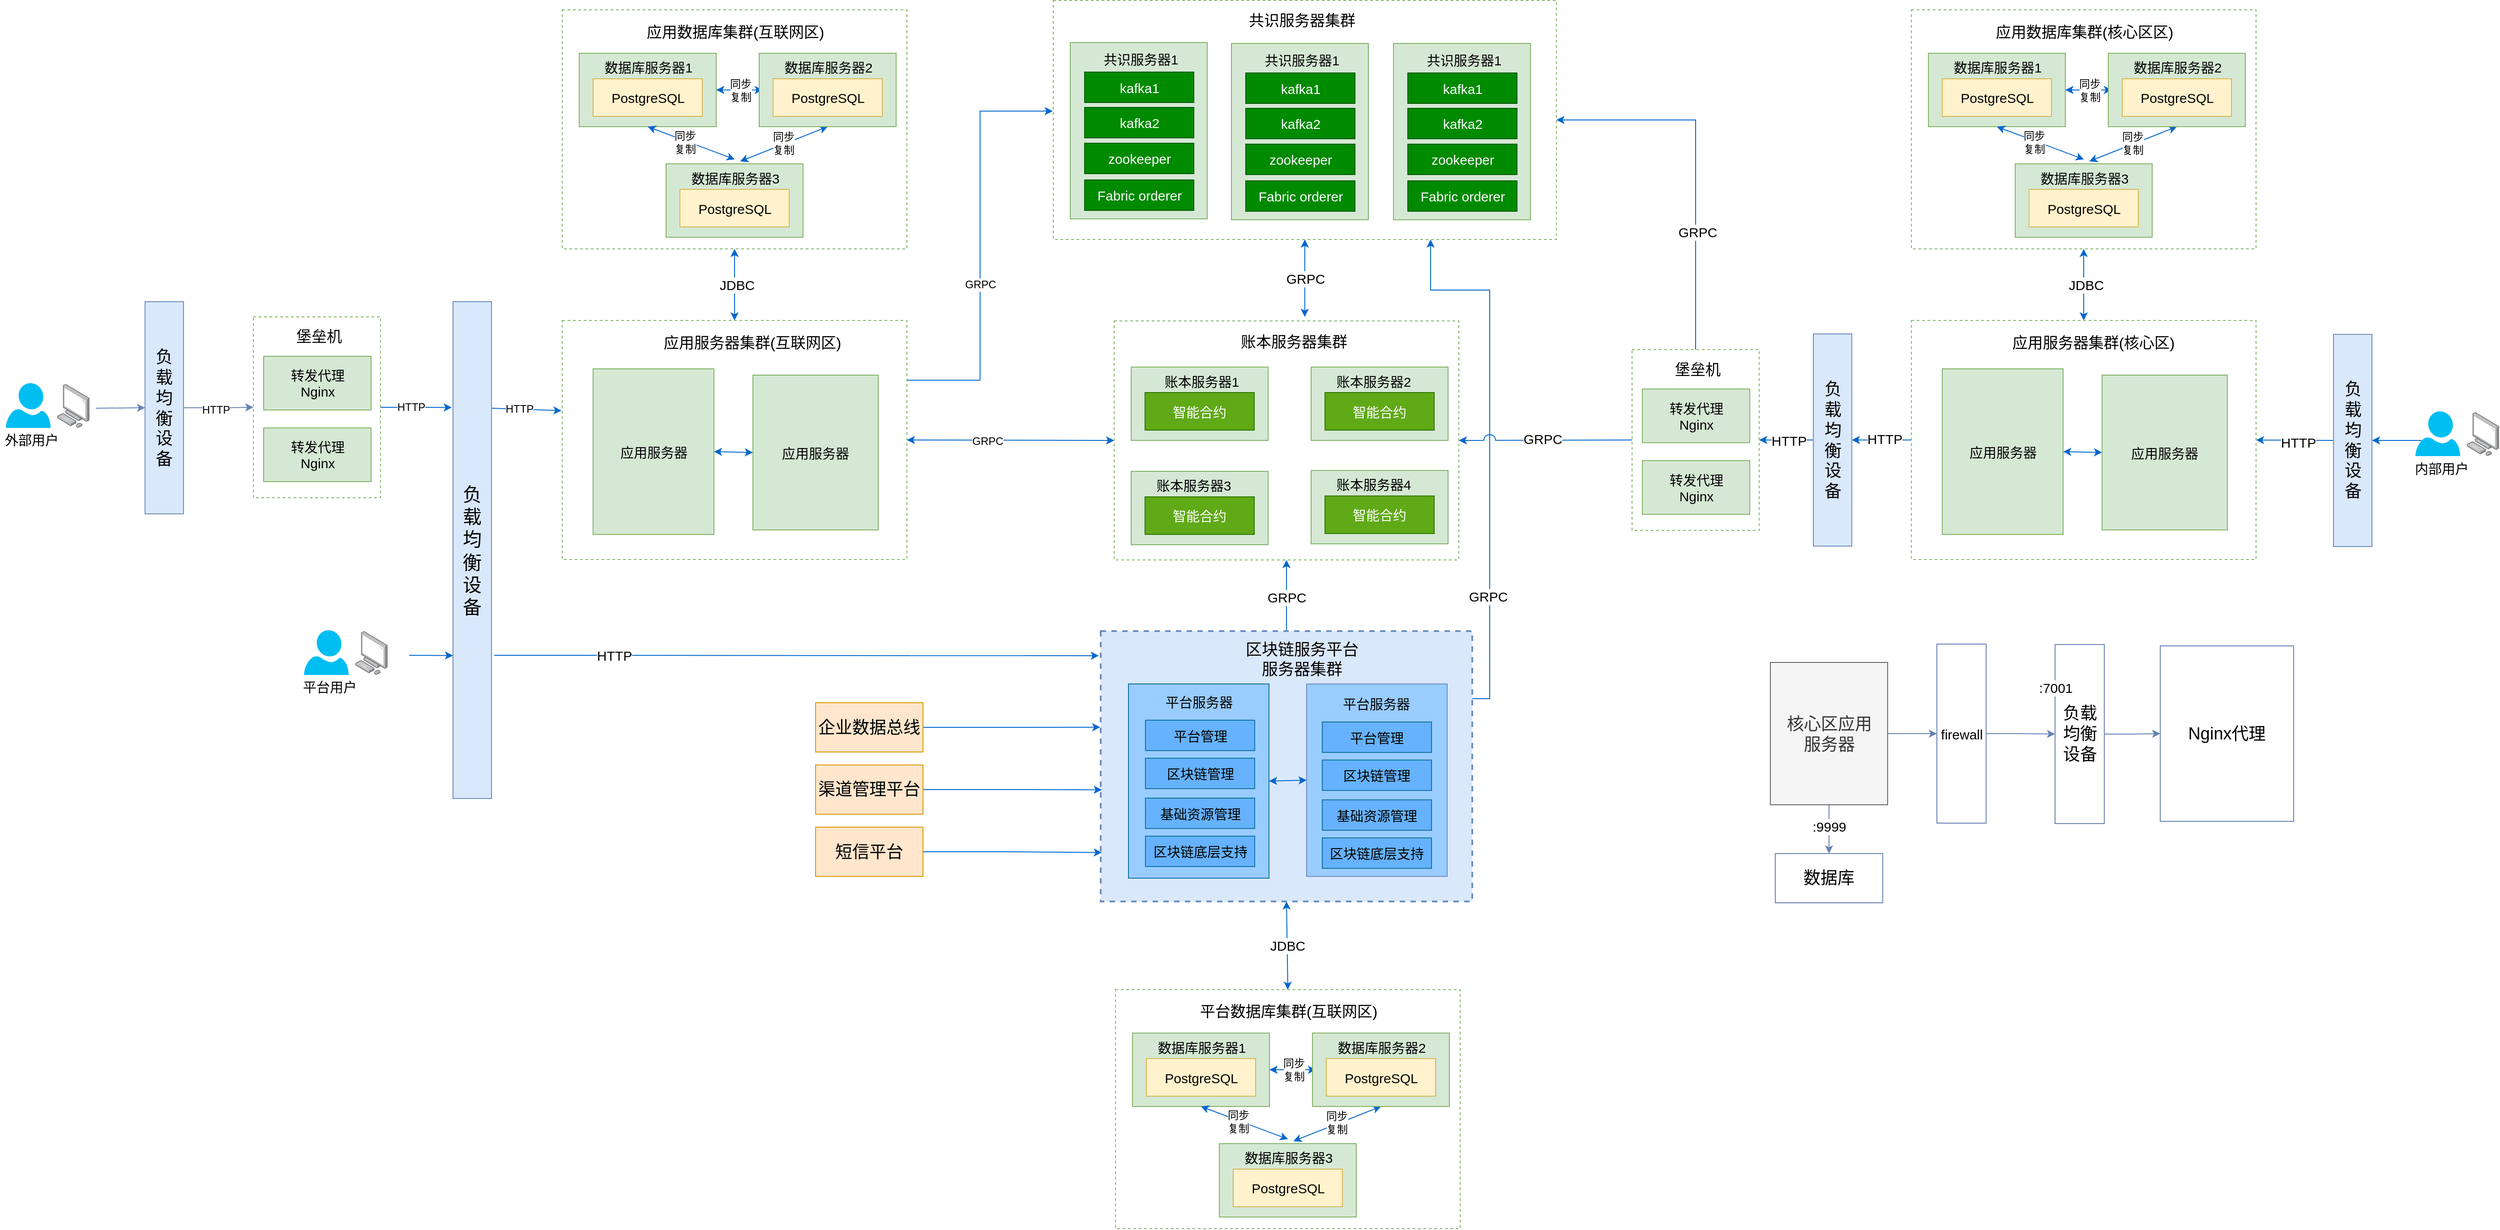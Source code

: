 <mxfile version="11.3.0" type="github" pages="1"><diagram id="GpWHCvYwklkqD8Dyqe2I" name="Page-1"><mxGraphModel dx="1553" dy="922" grid="0" gridSize="10" guides="1" tooltips="1" connect="1" arrows="1" fold="1" page="1" pageScale="1" pageWidth="3300" pageHeight="4681" math="0" shadow="0"><root><mxCell id="0"/><mxCell id="1" parent="0"/><mxCell id="OX4fmcxfJEsmP53yHdPk-125" value="负载均衡设备" style="rounded=0;whiteSpace=wrap;html=1;labelBackgroundColor=none;strokeColor=#6c8ebf;fillColor=#dae8fc;fontSize=21;align=center;spacingLeft=5;spacingRight=5;" vertex="1" parent="1"><mxGeometry x="654" y="431" width="43" height="555" as="geometry"/></mxCell><mxCell id="OX4fmcxfJEsmP53yHdPk-126" value="负载均衡设备" style="rounded=0;whiteSpace=wrap;html=1;labelBackgroundColor=none;strokeColor=#6881B3;fillColor=none;fontSize=19;align=center;" vertex="1" parent="1"><mxGeometry x="2443.5" y="814" width="55" height="200" as="geometry"/></mxCell><mxCell id="OX4fmcxfJEsmP53yHdPk-127" style="edgeStyle=orthogonalEdgeStyle;rounded=0;orthogonalLoop=1;jettySize=auto;html=1;exitX=1;exitY=0.5;exitDx=0;exitDy=0;entryX=0;entryY=0.5;entryDx=0;entryDy=0;strokeColor=#6881B3;fontSize=19;" edge="1" parent="1" source="OX4fmcxfJEsmP53yHdPk-129" target="OX4fmcxfJEsmP53yHdPk-132"><mxGeometry relative="1" as="geometry"/></mxCell><mxCell id="OX4fmcxfJEsmP53yHdPk-252" value="HTTP" style="text;html=1;resizable=0;points=[];align=center;verticalAlign=middle;labelBackgroundColor=#ffffff;fontSize=12;" vertex="1" connectable="0" parent="OX4fmcxfJEsmP53yHdPk-127"><mxGeometry x="-0.081" y="-2" relative="1" as="geometry"><mxPoint as="offset"/></mxGeometry></mxCell><mxCell id="OX4fmcxfJEsmP53yHdPk-129" value="负载均衡设备" style="rounded=0;whiteSpace=wrap;html=1;labelBackgroundColor=none;strokeColor=#6c8ebf;fillColor=#dae8fc;fontSize=19;align=center;spacingLeft=5;spacingRight=5;" vertex="1" parent="1"><mxGeometry x="310" y="431" width="43" height="237" as="geometry"/></mxCell><mxCell id="OX4fmcxfJEsmP53yHdPk-130" value="" style="endArrow=classic;html=1;strokeColor=#6881B3;fontSize=19;entryX=0;entryY=0.5;entryDx=0;entryDy=0;" edge="1" parent="1" target="OX4fmcxfJEsmP53yHdPk-129"><mxGeometry width="50" height="50" relative="1" as="geometry"><mxPoint x="255" y="550" as="sourcePoint"/><mxPoint x="238.5" y="506" as="targetPoint"/></mxGeometry></mxCell><mxCell id="OX4fmcxfJEsmP53yHdPk-253" style="edgeStyle=orthogonalEdgeStyle;rounded=0;orthogonalLoop=1;jettySize=auto;html=1;exitX=1;exitY=0.5;exitDx=0;exitDy=0;entryX=-0.032;entryY=0.213;entryDx=0;entryDy=0;entryPerimeter=0;fontSize=12;strokeColor=#0066CC;" edge="1" parent="1" source="OX4fmcxfJEsmP53yHdPk-132" target="OX4fmcxfJEsmP53yHdPk-125"><mxGeometry relative="1" as="geometry"/></mxCell><mxCell id="OX4fmcxfJEsmP53yHdPk-254" value="HTTP" style="text;html=1;resizable=0;points=[];align=center;verticalAlign=middle;labelBackgroundColor=#ffffff;fontSize=12;" vertex="1" connectable="0" parent="OX4fmcxfJEsmP53yHdPk-253"><mxGeometry x="-0.149" relative="1" as="geometry"><mxPoint as="offset"/></mxGeometry></mxCell><mxCell id="OX4fmcxfJEsmP53yHdPk-132" value="" style="rounded=0;whiteSpace=wrap;html=1;labelBackgroundColor=none;strokeColor=#82b366;fillColor=#FFFFFF;fontSize=19;align=center;dashed=1;" vertex="1" parent="1"><mxGeometry x="431" y="448" width="142" height="202" as="geometry"/></mxCell><mxCell id="OX4fmcxfJEsmP53yHdPk-345" style="edgeStyle=orthogonalEdgeStyle;rounded=0;orthogonalLoop=1;jettySize=auto;html=1;exitX=1;exitY=0.25;exitDx=0;exitDy=0;entryX=-0.001;entryY=0.463;entryDx=0;entryDy=0;entryPerimeter=0;strokeColor=#0066CC;fontSize=12;" edge="1" parent="1" source="OX4fmcxfJEsmP53yHdPk-151" target="OX4fmcxfJEsmP53yHdPk-302"><mxGeometry relative="1" as="geometry"/></mxCell><mxCell id="OX4fmcxfJEsmP53yHdPk-346" value="GRPC" style="text;html=1;resizable=0;points=[];align=center;verticalAlign=middle;labelBackgroundColor=#ffffff;fontSize=12;" vertex="1" connectable="0" parent="OX4fmcxfJEsmP53yHdPk-345"><mxGeometry x="-0.187" relative="1" as="geometry"><mxPoint as="offset"/></mxGeometry></mxCell><mxCell id="OX4fmcxfJEsmP53yHdPk-151" value="" style="rounded=0;whiteSpace=wrap;html=1;labelBackgroundColor=none;strokeColor=#82B366;fillColor=#FFFFFF;fontSize=19;align=center;fontColor=#333333;dashed=1;" vertex="1" parent="1"><mxGeometry x="776" y="452" width="385" height="267" as="geometry"/></mxCell><mxCell id="OX4fmcxfJEsmP53yHdPk-152" value="" style="rounded=0;whiteSpace=wrap;html=1;labelBackgroundColor=none;strokeColor=#82B366;fillColor=none;fontSize=19;align=center;dashed=1;" vertex="1" parent="1"><mxGeometry x="776" y="105" width="385" height="267" as="geometry"/></mxCell><mxCell id="OX4fmcxfJEsmP53yHdPk-364" style="edgeStyle=orthogonalEdgeStyle;rounded=0;orthogonalLoop=1;jettySize=auto;html=1;exitX=0.5;exitY=0;exitDx=0;exitDy=0;entryX=0.5;entryY=1;entryDx=0;entryDy=0;strokeColor=#0066CC;fontSize=15;" edge="1" parent="1" source="OX4fmcxfJEsmP53yHdPk-193" target="OX4fmcxfJEsmP53yHdPk-280"><mxGeometry relative="1" as="geometry"/></mxCell><mxCell id="OX4fmcxfJEsmP53yHdPk-365" value="GRPC" style="text;html=1;resizable=0;points=[];align=center;verticalAlign=middle;labelBackgroundColor=#ffffff;fontSize=15;" vertex="1" connectable="0" parent="OX4fmcxfJEsmP53yHdPk-364"><mxGeometry x="-0.042" relative="1" as="geometry"><mxPoint as="offset"/></mxGeometry></mxCell><mxCell id="OX4fmcxfJEsmP53yHdPk-366" style="edgeStyle=orthogonalEdgeStyle;rounded=0;orthogonalLoop=1;jettySize=auto;html=1;exitX=1;exitY=0.25;exitDx=0;exitDy=0;entryX=0.75;entryY=1;entryDx=0;entryDy=0;strokeColor=#0066CC;fontSize=15;" edge="1" parent="1" source="OX4fmcxfJEsmP53yHdPk-193" target="OX4fmcxfJEsmP53yHdPk-302"><mxGeometry relative="1" as="geometry"><Array as="points"><mxPoint x="1812" y="874"/><mxPoint x="1812" y="418"/><mxPoint x="1746" y="418"/></Array></mxGeometry></mxCell><mxCell id="OX4fmcxfJEsmP53yHdPk-367" value="GRPC" style="text;html=1;resizable=0;points=[];align=center;verticalAlign=middle;labelBackgroundColor=#ffffff;fontSize=15;" vertex="1" connectable="0" parent="OX4fmcxfJEsmP53yHdPk-366"><mxGeometry x="-0.552" y="2" relative="1" as="geometry"><mxPoint as="offset"/></mxGeometry></mxCell><mxCell id="OX4fmcxfJEsmP53yHdPk-193" value="" style="rounded=0;whiteSpace=wrap;html=1;labelBackgroundColor=none;strokeColor=#6c8ebf;fillColor=#dae8fc;fontSize=19;align=center;strokeWidth=2;dashed=1;" vertex="1" parent="1"><mxGeometry x="1377.5" y="799" width="415" height="302" as="geometry"/></mxCell><mxCell id="OX4fmcxfJEsmP53yHdPk-396" style="edgeStyle=orthogonalEdgeStyle;rounded=0;orthogonalLoop=1;jettySize=auto;html=1;exitX=1;exitY=0.5;exitDx=0;exitDy=0;strokeColor=#0066CC;fontSize=15;" edge="1" parent="1" source="OX4fmcxfJEsmP53yHdPk-211"><mxGeometry relative="1" as="geometry"><mxPoint x="1377" y="906.333" as="targetPoint"/></mxGeometry></mxCell><mxCell id="OX4fmcxfJEsmP53yHdPk-211" value="企业数据总线" style="rounded=0;whiteSpace=wrap;html=1;labelBackgroundColor=none;strokeColor=#d79b00;fillColor=#ffe6cc;fontSize=19;align=center;" vertex="1" parent="1"><mxGeometry x="1059" y="879" width="120" height="55" as="geometry"/></mxCell><mxCell id="OX4fmcxfJEsmP53yHdPk-397" style="edgeStyle=orthogonalEdgeStyle;rounded=0;orthogonalLoop=1;jettySize=auto;html=1;exitX=1;exitY=0.5;exitDx=0;exitDy=0;entryX=0.003;entryY=0.587;entryDx=0;entryDy=0;entryPerimeter=0;strokeColor=#0066CC;fontSize=15;" edge="1" parent="1" source="OX4fmcxfJEsmP53yHdPk-212" target="OX4fmcxfJEsmP53yHdPk-193"><mxGeometry relative="1" as="geometry"/></mxCell><mxCell id="OX4fmcxfJEsmP53yHdPk-212" value="渠道管理平台" style="rounded=0;whiteSpace=wrap;html=1;labelBackgroundColor=none;strokeColor=#d79b00;fillColor=#ffe6cc;fontSize=19;align=center;" vertex="1" parent="1"><mxGeometry x="1059" y="948.5" width="120" height="55" as="geometry"/></mxCell><mxCell id="OX4fmcxfJEsmP53yHdPk-398" style="edgeStyle=orthogonalEdgeStyle;rounded=0;orthogonalLoop=1;jettySize=auto;html=1;exitX=1;exitY=0.5;exitDx=0;exitDy=0;entryX=0.003;entryY=0.819;entryDx=0;entryDy=0;entryPerimeter=0;strokeColor=#0066CC;fontSize=15;" edge="1" parent="1" source="OX4fmcxfJEsmP53yHdPk-213" target="OX4fmcxfJEsmP53yHdPk-193"><mxGeometry relative="1" as="geometry"/></mxCell><mxCell id="OX4fmcxfJEsmP53yHdPk-213" value="短信平台" style="rounded=0;whiteSpace=wrap;html=1;labelBackgroundColor=none;strokeColor=#d79b00;fillColor=#ffe6cc;fontSize=19;align=center;" vertex="1" parent="1"><mxGeometry x="1059" y="1018" width="120" height="55" as="geometry"/></mxCell><mxCell id="OX4fmcxfJEsmP53yHdPk-214" style="edgeStyle=orthogonalEdgeStyle;rounded=0;orthogonalLoop=1;jettySize=auto;html=1;exitX=0.5;exitY=1;exitDx=0;exitDy=0;entryX=0.5;entryY=0;entryDx=0;entryDy=0;strokeColor=#6881B3;fontSize=15;" edge="1" parent="1" source="OX4fmcxfJEsmP53yHdPk-217" target="OX4fmcxfJEsmP53yHdPk-218"><mxGeometry relative="1" as="geometry"/></mxCell><mxCell id="OX4fmcxfJEsmP53yHdPk-215" value=":9999" style="text;html=1;resizable=0;points=[];align=center;verticalAlign=middle;labelBackgroundColor=#ffffff;fontSize=15;" vertex="1" connectable="0" parent="OX4fmcxfJEsmP53yHdPk-214"><mxGeometry x="-0.135" relative="1" as="geometry"><mxPoint as="offset"/></mxGeometry></mxCell><mxCell id="OX4fmcxfJEsmP53yHdPk-216" style="edgeStyle=orthogonalEdgeStyle;rounded=0;orthogonalLoop=1;jettySize=auto;html=1;exitX=1;exitY=0.5;exitDx=0;exitDy=0;entryX=0;entryY=0.5;entryDx=0;entryDy=0;strokeColor=#6881B3;fontSize=15;" edge="1" parent="1" source="OX4fmcxfJEsmP53yHdPk-217" target="OX4fmcxfJEsmP53yHdPk-224"><mxGeometry relative="1" as="geometry"/></mxCell><mxCell id="OX4fmcxfJEsmP53yHdPk-217" value="核心区应用&lt;br&gt;服务器" style="rounded=0;whiteSpace=wrap;html=1;labelBackgroundColor=none;strokeColor=#666666;fillColor=#f5f5f5;fontSize=19;align=center;fontColor=#333333;" vertex="1" parent="1"><mxGeometry x="2125.5" y="834" width="131" height="159" as="geometry"/></mxCell><mxCell id="OX4fmcxfJEsmP53yHdPk-218" value="数据库" style="rounded=0;whiteSpace=wrap;html=1;labelBackgroundColor=none;strokeColor=#6881B3;fillColor=none;fontSize=19;align=center;" vertex="1" parent="1"><mxGeometry x="2131" y="1047.5" width="120" height="55" as="geometry"/></mxCell><mxCell id="OX4fmcxfJEsmP53yHdPk-222" style="edgeStyle=orthogonalEdgeStyle;rounded=0;orthogonalLoop=1;jettySize=auto;html=1;exitX=1;exitY=0.5;exitDx=0;exitDy=0;entryX=0;entryY=0.5;entryDx=0;entryDy=0;strokeColor=#6881B3;fontSize=15;" edge="1" parent="1" source="OX4fmcxfJEsmP53yHdPk-224" target="OX4fmcxfJEsmP53yHdPk-126"><mxGeometry relative="1" as="geometry"/></mxCell><mxCell id="OX4fmcxfJEsmP53yHdPk-223" value=":7001" style="text;html=1;resizable=0;points=[];align=center;verticalAlign=middle;labelBackgroundColor=#ffffff;fontSize=15;" vertex="1" connectable="0" parent="OX4fmcxfJEsmP53yHdPk-222"><mxGeometry x="-0.169" y="-1" relative="1" as="geometry"><mxPoint x="45" y="-53" as="offset"/></mxGeometry></mxCell><mxCell id="OX4fmcxfJEsmP53yHdPk-224" value="firewall" style="rounded=0;whiteSpace=wrap;html=1;labelBackgroundColor=none;strokeColor=#6881B3;fillColor=none;fontSize=15;align=center;" vertex="1" parent="1"><mxGeometry x="2311.5" y="813.5" width="55" height="200" as="geometry"/></mxCell><mxCell id="OX4fmcxfJEsmP53yHdPk-225" style="edgeStyle=orthogonalEdgeStyle;rounded=0;orthogonalLoop=1;jettySize=auto;html=1;exitX=1;exitY=0.5;exitDx=0;exitDy=0;entryX=0;entryY=0.5;entryDx=0;entryDy=0;strokeColor=#6881B3;fontSize=15;" edge="1" parent="1" source="OX4fmcxfJEsmP53yHdPk-126" target="OX4fmcxfJEsmP53yHdPk-240"><mxGeometry relative="1" as="geometry"/></mxCell><mxCell id="OX4fmcxfJEsmP53yHdPk-240" value="Nginx代理" style="rounded=0;whiteSpace=wrap;html=1;labelBackgroundColor=none;strokeColor=#6881B3;fillColor=none;fontSize=19;align=center;" vertex="1" parent="1"><mxGeometry x="2561" y="815.5" width="149" height="196" as="geometry"/></mxCell><mxCell id="OX4fmcxfJEsmP53yHdPk-243" value="" style="endArrow=classic;html=1;strokeColor=#0066CC;strokeWidth=1;fontSize=21;entryX=0;entryY=0.75;entryDx=0;entryDy=0;" edge="1" parent="1"><mxGeometry width="50" height="50" relative="1" as="geometry"><mxPoint x="605" y="826" as="sourcePoint"/><mxPoint x="654" y="826.25" as="targetPoint"/></mxGeometry></mxCell><mxCell id="OX4fmcxfJEsmP53yHdPk-244" value="" style="endArrow=classic;html=1;strokeColor=#0066CC;strokeWidth=1;fontSize=15;entryX=-0.002;entryY=0.31;entryDx=0;entryDy=0;exitX=1.005;exitY=0.182;exitDx=0;exitDy=0;exitPerimeter=0;entryPerimeter=0;" edge="1" parent="1"><mxGeometry width="50" height="50" relative="1" as="geometry"><mxPoint x="697.215" y="550.01" as="sourcePoint"/><mxPoint x="775.23" y="552.77" as="targetPoint"/></mxGeometry></mxCell><mxCell id="OX4fmcxfJEsmP53yHdPk-259" value="HTTP" style="text;html=1;resizable=0;points=[];align=center;verticalAlign=middle;labelBackgroundColor=#ffffff;fontSize=12;" vertex="1" connectable="0" parent="OX4fmcxfJEsmP53yHdPk-244"><mxGeometry x="-0.222" relative="1" as="geometry"><mxPoint as="offset"/></mxGeometry></mxCell><mxCell id="OX4fmcxfJEsmP53yHdPk-245" value="堡垒机" style="text;html=1;resizable=0;points=[];autosize=1;align=center;verticalAlign=top;spacingTop=-4;fontSize=17;" vertex="1" parent="1"><mxGeometry x="473" y="458" width="61" height="20" as="geometry"/></mxCell><mxCell id="OX4fmcxfJEsmP53yHdPk-246" value="转发代理&lt;br&gt;Nginx" style="rounded=0;whiteSpace=wrap;html=1;fillColor=#d5e8d4;fontSize=15;strokeColor=#82b366;" vertex="1" parent="1"><mxGeometry x="442.5" y="492" width="120" height="60" as="geometry"/></mxCell><mxCell id="OX4fmcxfJEsmP53yHdPk-247" value="转发代理&lt;br&gt;Nginx" style="rounded=0;whiteSpace=wrap;html=1;fillColor=#d5e8d4;fontSize=15;strokeColor=#82b366;" vertex="1" parent="1"><mxGeometry x="442.5" y="572" width="120" height="60" as="geometry"/></mxCell><mxCell id="OX4fmcxfJEsmP53yHdPk-249" value="" style="verticalLabelPosition=bottom;html=1;verticalAlign=top;align=center;strokeColor=none;fillColor=#00BEF2;shape=mxgraph.azure.user;fontSize=15;" vertex="1" parent="1"><mxGeometry x="154.5" y="522" width="50" height="50" as="geometry"/></mxCell><mxCell id="OX4fmcxfJEsmP53yHdPk-250" value="" style="points=[];aspect=fixed;html=1;align=center;shadow=0;dashed=0;image;image=img/lib/allied_telesis/computer_and_terminals/Personal_Computer.svg;fillColor=#FFFFFF;fontSize=15;" vertex="1" parent="1"><mxGeometry x="212" y="523" width="36" height="48.82" as="geometry"/></mxCell><mxCell id="OX4fmcxfJEsmP53yHdPk-251" value="外部用户" style="text;html=1;resizable=0;points=[];autosize=1;align=center;verticalAlign=top;spacingTop=-4;fontSize=15;" vertex="1" parent="1"><mxGeometry x="148" y="574" width="70" height="18" as="geometry"/></mxCell><mxCell id="OX4fmcxfJEsmP53yHdPk-255" value="应用服务器集群(互联网区)" style="text;html=1;resizable=0;points=[];autosize=1;align=center;verticalAlign=top;spacingTop=-4;fontSize=17;" vertex="1" parent="1"><mxGeometry x="883.5" y="465" width="208" height="20" as="geometry"/></mxCell><mxCell id="OX4fmcxfJEsmP53yHdPk-256" value="应用服务器" style="rounded=0;whiteSpace=wrap;html=1;fillColor=#d5e8d4;fontSize=15;align=center;strokeColor=#82b366;" vertex="1" parent="1"><mxGeometry x="810.5" y="506" width="135" height="185" as="geometry"/></mxCell><mxCell id="OX4fmcxfJEsmP53yHdPk-257" value="应用服务器" style="rounded=0;whiteSpace=wrap;html=1;fillColor=#d5e8d4;fontSize=15;align=center;strokeColor=#82b366;" vertex="1" parent="1"><mxGeometry x="989" y="513" width="140" height="173" as="geometry"/></mxCell><mxCell id="OX4fmcxfJEsmP53yHdPk-258" value="" style="endArrow=classic;startArrow=classic;html=1;strokeColor=#0066CC;fontSize=15;exitX=1;exitY=0.5;exitDx=0;exitDy=0;entryX=0;entryY=0.5;entryDx=0;entryDy=0;" edge="1" parent="1" source="OX4fmcxfJEsmP53yHdPk-256" target="OX4fmcxfJEsmP53yHdPk-257"><mxGeometry width="50" height="50" relative="1" as="geometry"><mxPoint x="917" y="723" as="sourcePoint"/><mxPoint x="967" y="673" as="targetPoint"/></mxGeometry></mxCell><mxCell id="OX4fmcxfJEsmP53yHdPk-264" value="" style="group" vertex="1" connectable="0" parent="1"><mxGeometry x="795" y="153.5" width="153" height="82" as="geometry"/></mxCell><mxCell id="OX4fmcxfJEsmP53yHdPk-261" value="" style="rounded=0;whiteSpace=wrap;html=1;fillColor=#d5e8d4;fontSize=15;align=center;strokeColor=#82b366;" vertex="1" parent="OX4fmcxfJEsmP53yHdPk-264"><mxGeometry width="153" height="82" as="geometry"/></mxCell><mxCell id="OX4fmcxfJEsmP53yHdPk-260" value="数据库服务器1" style="text;html=1;resizable=0;points=[];autosize=1;align=center;verticalAlign=top;spacingTop=-4;fontSize=15;" vertex="1" parent="OX4fmcxfJEsmP53yHdPk-264"><mxGeometry x="32" y="4.5" width="89" height="14" as="geometry"/></mxCell><mxCell id="OX4fmcxfJEsmP53yHdPk-262" value="PostgreSQL" style="rounded=0;whiteSpace=wrap;html=1;fillColor=#fff2cc;fontSize=15;align=center;strokeColor=#d6b656;" vertex="1" parent="OX4fmcxfJEsmP53yHdPk-264"><mxGeometry x="15.5" y="28.5" width="122" height="42" as="geometry"/></mxCell><mxCell id="OX4fmcxfJEsmP53yHdPk-274" value="" style="endArrow=classic;startArrow=classic;html=1;strokeColor=#0066CC;fontSize=15;exitX=1;exitY=0.5;exitDx=0;exitDy=0;" edge="1" parent="1" source="OX4fmcxfJEsmP53yHdPk-261"><mxGeometry width="50" height="50" relative="1" as="geometry"><mxPoint x="1214" y="230.5" as="sourcePoint"/><mxPoint x="1000" y="194.5" as="targetPoint"/></mxGeometry></mxCell><mxCell id="OX4fmcxfJEsmP53yHdPk-279" value="同步&lt;br&gt;复制" style="text;html=1;resizable=0;points=[];align=center;verticalAlign=middle;labelBackgroundColor=#ffffff;fontSize=12;" vertex="1" connectable="0" parent="OX4fmcxfJEsmP53yHdPk-274"><mxGeometry x="0.051" relative="1" as="geometry"><mxPoint x="-1" as="offset"/></mxGeometry></mxCell><mxCell id="OX4fmcxfJEsmP53yHdPk-275" value="" style="endArrow=classic;startArrow=classic;html=1;strokeColor=#0066CC;fontSize=15;entryX=0.5;entryY=1;entryDx=0;entryDy=0;exitX=0.502;exitY=-0.524;exitDx=0;exitDy=0;exitPerimeter=0;" edge="1" parent="1" source="OX4fmcxfJEsmP53yHdPk-271" target="OX4fmcxfJEsmP53yHdPk-261"><mxGeometry width="50" height="50" relative="1" as="geometry"><mxPoint x="812" y="325.5" as="sourcePoint"/><mxPoint x="862" y="275.5" as="targetPoint"/></mxGeometry></mxCell><mxCell id="OX4fmcxfJEsmP53yHdPk-277" value="同步&lt;br style=&quot;font-size: 12px;&quot;&gt;复制" style="text;html=1;resizable=0;points=[];align=center;verticalAlign=middle;labelBackgroundColor=#ffffff;fontSize=12;" vertex="1" connectable="0" parent="OX4fmcxfJEsmP53yHdPk-275"><mxGeometry x="0.196" y="-4" relative="1" as="geometry"><mxPoint x="1" y="6" as="offset"/></mxGeometry></mxCell><mxCell id="OX4fmcxfJEsmP53yHdPk-276" value="" style="endArrow=classic;startArrow=classic;html=1;strokeColor=#0066CC;fontSize=15;exitX=0.558;exitY=-0.405;exitDx=0;exitDy=0;exitPerimeter=0;entryX=0.5;entryY=1;entryDx=0;entryDy=0;" edge="1" parent="1" source="OX4fmcxfJEsmP53yHdPk-271" target="OX4fmcxfJEsmP53yHdPk-266"><mxGeometry width="50" height="50" relative="1" as="geometry"><mxPoint x="1090" y="324.5" as="sourcePoint"/><mxPoint x="1140" y="274.5" as="targetPoint"/></mxGeometry></mxCell><mxCell id="OX4fmcxfJEsmP53yHdPk-278" value="同步&lt;br&gt;复制" style="text;html=1;resizable=0;points=[];align=center;verticalAlign=middle;labelBackgroundColor=#ffffff;fontSize=12;" vertex="1" connectable="0" parent="OX4fmcxfJEsmP53yHdPk-276"><mxGeometry x="0.021" y="1" relative="1" as="geometry"><mxPoint x="-1" as="offset"/></mxGeometry></mxCell><mxCell id="OX4fmcxfJEsmP53yHdPk-266" value="" style="rounded=0;whiteSpace=wrap;html=1;fillColor=#d5e8d4;fontSize=15;align=center;strokeColor=#82b366;" vertex="1" parent="1"><mxGeometry x="996" y="153.5" width="153" height="82" as="geometry"/></mxCell><mxCell id="OX4fmcxfJEsmP53yHdPk-267" value="数据库服务器2" style="text;html=1;resizable=0;points=[];autosize=1;align=center;verticalAlign=top;spacingTop=-4;fontSize=15;" vertex="1" parent="1"><mxGeometry x="1018.5" y="158" width="108" height="18" as="geometry"/></mxCell><mxCell id="OX4fmcxfJEsmP53yHdPk-268" value="PostgreSQL" style="rounded=0;whiteSpace=wrap;html=1;fillColor=#fff2cc;fontSize=15;align=center;strokeColor=#d6b656;" vertex="1" parent="1"><mxGeometry x="1011.5" y="182" width="122" height="42" as="geometry"/></mxCell><mxCell id="OX4fmcxfJEsmP53yHdPk-270" value="" style="rounded=0;whiteSpace=wrap;html=1;fillColor=#d5e8d4;fontSize=15;align=center;strokeColor=#82b366;" vertex="1" parent="1"><mxGeometry x="892" y="277" width="153" height="82" as="geometry"/></mxCell><mxCell id="OX4fmcxfJEsmP53yHdPk-271" value="数据库服务器3" style="text;html=1;resizable=0;points=[];autosize=1;align=center;verticalAlign=top;spacingTop=-4;fontSize=15;" vertex="1" parent="1"><mxGeometry x="914.5" y="281.5" width="108" height="18" as="geometry"/></mxCell><mxCell id="OX4fmcxfJEsmP53yHdPk-272" value="PostgreSQL" style="rounded=0;whiteSpace=wrap;html=1;fillColor=#fff2cc;fontSize=15;align=center;strokeColor=#d6b656;" vertex="1" parent="1"><mxGeometry x="907.5" y="305.5" width="122" height="42" as="geometry"/></mxCell><mxCell id="OX4fmcxfJEsmP53yHdPk-280" value="" style="rounded=0;whiteSpace=wrap;html=1;labelBackgroundColor=none;strokeColor=#82B366;fillColor=none;fontSize=19;align=center;dashed=1;" vertex="1" parent="1"><mxGeometry x="1392.5" y="452.5" width="385" height="267" as="geometry"/></mxCell><mxCell id="OX4fmcxfJEsmP53yHdPk-281" value="" style="group;fillColor=#60a917;strokeColor=#2D7600;fontColor=#ffffff;" vertex="1" connectable="0" parent="1"><mxGeometry x="1411.5" y="504" width="153" height="82" as="geometry"/></mxCell><mxCell id="OX4fmcxfJEsmP53yHdPk-291" value="" style="rounded=0;whiteSpace=wrap;html=1;fillColor=#d5e8d4;fontSize=15;align=center;strokeColor=#82b366;" vertex="1" parent="1"><mxGeometry x="1612.5" y="504" width="153" height="82" as="geometry"/></mxCell><mxCell id="OX4fmcxfJEsmP53yHdPk-292" value="账本服务器2" style="text;html=1;resizable=0;points=[];autosize=1;align=center;verticalAlign=top;spacingTop=-4;fontSize=15;" vertex="1" parent="1"><mxGeometry x="1635" y="508.5" width="93" height="18" as="geometry"/></mxCell><mxCell id="OX4fmcxfJEsmP53yHdPk-293" value="智能合约" style="rounded=0;whiteSpace=wrap;html=1;fillColor=#60a917;fontSize=15;align=center;strokeColor=#2D7600;fontColor=#ffffff;" vertex="1" parent="1"><mxGeometry x="1628" y="532.5" width="122" height="42" as="geometry"/></mxCell><mxCell id="OX4fmcxfJEsmP53yHdPk-294" value="" style="rounded=0;whiteSpace=wrap;html=1;fillColor=#d5e8d4;fontSize=15;align=center;strokeColor=#82b366;" vertex="1" parent="1"><mxGeometry x="1411.5" y="620.5" width="153" height="82" as="geometry"/></mxCell><mxCell id="OX4fmcxfJEsmP53yHdPk-295" value="账本服务器3" style="text;html=1;resizable=0;points=[];autosize=1;align=center;verticalAlign=top;spacingTop=-4;fontSize=15;" vertex="1" parent="1"><mxGeometry x="1434" y="625" width="93" height="18" as="geometry"/></mxCell><mxCell id="OX4fmcxfJEsmP53yHdPk-296" value="智能合约" style="rounded=0;whiteSpace=wrap;html=1;fillColor=#60a917;fontSize=15;align=center;strokeColor=#2D7600;fontColor=#ffffff;" vertex="1" parent="1"><mxGeometry x="1427" y="649" width="122" height="42" as="geometry"/></mxCell><mxCell id="OX4fmcxfJEsmP53yHdPk-297" value="" style="rounded=0;whiteSpace=wrap;html=1;fillColor=#d5e8d4;fontSize=15;align=center;strokeColor=#82b366;" vertex="1" parent="1"><mxGeometry x="1612.5" y="619.5" width="153" height="82" as="geometry"/></mxCell><mxCell id="OX4fmcxfJEsmP53yHdPk-298" value="账本服务器4" style="text;html=1;resizable=0;points=[];autosize=1;align=center;verticalAlign=top;spacingTop=-4;fontSize=15;" vertex="1" parent="1"><mxGeometry x="1635" y="624" width="93" height="18" as="geometry"/></mxCell><mxCell id="OX4fmcxfJEsmP53yHdPk-299" value="智能合约" style="rounded=0;whiteSpace=wrap;html=1;fillColor=#60a917;fontSize=15;align=center;strokeColor=#2D7600;fontColor=#ffffff;" vertex="1" parent="1"><mxGeometry x="1628" y="648" width="122" height="42" as="geometry"/></mxCell><mxCell id="OX4fmcxfJEsmP53yHdPk-300" value="应用数据库集群(互联网区)" style="text;html=1;resizable=0;points=[];autosize=1;align=center;verticalAlign=top;spacingTop=-4;fontSize=17;" vertex="1" parent="1"><mxGeometry x="864.5" y="117.5" width="208" height="20" as="geometry"/></mxCell><mxCell id="OX4fmcxfJEsmP53yHdPk-301" value="账本服务器集群" style="text;html=1;resizable=0;points=[];autosize=1;align=center;verticalAlign=top;spacingTop=-4;fontSize=17;" vertex="1" parent="1"><mxGeometry x="1535" y="464" width="115" height="18" as="geometry"/></mxCell><mxCell id="OX4fmcxfJEsmP53yHdPk-282" value="" style="rounded=0;whiteSpace=wrap;html=1;fillColor=#d5e8d4;fontSize=15;align=center;strokeColor=#82b366;" vertex="1" parent="1"><mxGeometry x="1411.5" y="504" width="153" height="82" as="geometry"/></mxCell><mxCell id="OX4fmcxfJEsmP53yHdPk-283" value="账本服务器1" style="text;html=1;resizable=0;points=[];autosize=1;align=center;verticalAlign=top;spacingTop=-4;fontSize=15;" vertex="1" parent="1"><mxGeometry x="1443.5" y="508.5" width="93" height="18" as="geometry"/></mxCell><mxCell id="OX4fmcxfJEsmP53yHdPk-284" value="智能合约" style="rounded=0;whiteSpace=wrap;html=1;fillColor=#60a917;fontSize=15;align=center;strokeColor=#2D7600;fontColor=#ffffff;" vertex="1" parent="1"><mxGeometry x="1427" y="532.5" width="122" height="42" as="geometry"/></mxCell><mxCell id="OX4fmcxfJEsmP53yHdPk-302" value="" style="rounded=0;whiteSpace=wrap;html=1;labelBackgroundColor=none;strokeColor=#82B366;fillColor=none;fontSize=19;align=center;dashed=1;" vertex="1" parent="1"><mxGeometry x="1324.5" y="94.5" width="562" height="267" as="geometry"/></mxCell><mxCell id="OX4fmcxfJEsmP53yHdPk-303" value="" style="group;fillColor=#60a917;strokeColor=#2D7600;fontColor=#ffffff;" vertex="1" connectable="0" parent="1"><mxGeometry x="1343.5" y="146" width="153" height="82" as="geometry"/></mxCell><mxCell id="OX4fmcxfJEsmP53yHdPk-313" value="共识服务器集群" style="text;html=1;resizable=0;points=[];autosize=1;align=center;verticalAlign=top;spacingTop=-4;fontSize=17;" vertex="1" parent="1"><mxGeometry x="1544.5" y="105" width="115" height="18" as="geometry"/></mxCell><mxCell id="OX4fmcxfJEsmP53yHdPk-314" value="" style="rounded=0;whiteSpace=wrap;html=1;fillColor=#d5e8d4;fontSize=15;align=center;strokeColor=#82b366;" vertex="1" parent="1"><mxGeometry x="1343.5" y="141.5" width="153" height="197" as="geometry"/></mxCell><mxCell id="OX4fmcxfJEsmP53yHdPk-315" value="共识服务器1" style="text;html=1;resizable=0;points=[];autosize=1;align=center;verticalAlign=top;spacingTop=-4;fontSize=15;" vertex="1" parent="1"><mxGeometry x="1375.5" y="148.5" width="93" height="18" as="geometry"/></mxCell><mxCell id="OX4fmcxfJEsmP53yHdPk-316" value="kafka1" style="rounded=0;whiteSpace=wrap;html=1;fillColor=#008a00;fontSize=15;align=center;strokeColor=#005700;fontColor=#ffffff;flipH=0;" vertex="1" parent="1"><mxGeometry x="1359.5" y="174.5" width="122" height="34" as="geometry"/></mxCell><mxCell id="OX4fmcxfJEsmP53yHdPk-317" value="kafka2" style="rounded=0;whiteSpace=wrap;html=1;fillColor=#008a00;fontSize=15;align=center;strokeColor=#005700;fontColor=#ffffff;" vertex="1" parent="1"><mxGeometry x="1359.5" y="214" width="122" height="34" as="geometry"/></mxCell><mxCell id="OX4fmcxfJEsmP53yHdPk-318" value="zookeeper" style="rounded=0;whiteSpace=wrap;html=1;fillColor=#008a00;fontSize=15;align=center;strokeColor=#005700;fontColor=#ffffff;" vertex="1" parent="1"><mxGeometry x="1359.5" y="254" width="122" height="34" as="geometry"/></mxCell><mxCell id="OX4fmcxfJEsmP53yHdPk-320" value="Fabric orderer" style="rounded=0;whiteSpace=wrap;html=1;fillColor=#008a00;fontSize=15;align=center;strokeColor=#005700;fontColor=#ffffff;" vertex="1" parent="1"><mxGeometry x="1359.5" y="295" width="122" height="34" as="geometry"/></mxCell><mxCell id="OX4fmcxfJEsmP53yHdPk-323" value="" style="group;fillColor=#60a917;strokeColor=#2D7600;fontColor=#ffffff;" vertex="1" connectable="0" parent="1"><mxGeometry x="1523.5" y="147" width="153" height="82" as="geometry"/></mxCell><mxCell id="OX4fmcxfJEsmP53yHdPk-324" value="" style="rounded=0;whiteSpace=wrap;html=1;fillColor=#d5e8d4;fontSize=15;align=center;strokeColor=#82b366;" vertex="1" parent="1"><mxGeometry x="1523.5" y="142.5" width="153" height="197" as="geometry"/></mxCell><mxCell id="OX4fmcxfJEsmP53yHdPk-325" value="共识服务器1" style="text;html=1;resizable=0;points=[];autosize=1;align=center;verticalAlign=top;spacingTop=-4;fontSize=15;" vertex="1" parent="1"><mxGeometry x="1555.5" y="149.5" width="93" height="18" as="geometry"/></mxCell><mxCell id="OX4fmcxfJEsmP53yHdPk-326" value="kafka1" style="rounded=0;whiteSpace=wrap;html=1;fillColor=#008a00;fontSize=15;align=center;strokeColor=#005700;fontColor=#ffffff;flipH=0;" vertex="1" parent="1"><mxGeometry x="1539.5" y="175.5" width="122" height="34" as="geometry"/></mxCell><mxCell id="OX4fmcxfJEsmP53yHdPk-327" value="kafka2" style="rounded=0;whiteSpace=wrap;html=1;fillColor=#008a00;fontSize=15;align=center;strokeColor=#005700;fontColor=#ffffff;" vertex="1" parent="1"><mxGeometry x="1539.5" y="215" width="122" height="34" as="geometry"/></mxCell><mxCell id="OX4fmcxfJEsmP53yHdPk-328" value="zookeeper" style="rounded=0;whiteSpace=wrap;html=1;fillColor=#008a00;fontSize=15;align=center;strokeColor=#005700;fontColor=#ffffff;" vertex="1" parent="1"><mxGeometry x="1539.5" y="255" width="122" height="34" as="geometry"/></mxCell><mxCell id="OX4fmcxfJEsmP53yHdPk-329" value="Fabric orderer" style="rounded=0;whiteSpace=wrap;html=1;fillColor=#008a00;fontSize=15;align=center;strokeColor=#005700;fontColor=#ffffff;" vertex="1" parent="1"><mxGeometry x="1539.5" y="296" width="122" height="34" as="geometry"/></mxCell><mxCell id="OX4fmcxfJEsmP53yHdPk-330" value="" style="group;fillColor=#60a917;strokeColor=#2D7600;fontColor=#ffffff;" vertex="1" connectable="0" parent="1"><mxGeometry x="1704.5" y="147" width="153" height="82" as="geometry"/></mxCell><mxCell id="OX4fmcxfJEsmP53yHdPk-331" value="" style="rounded=0;whiteSpace=wrap;html=1;fillColor=#d5e8d4;fontSize=15;align=center;strokeColor=#82b366;" vertex="1" parent="1"><mxGeometry x="1704.5" y="142.5" width="153" height="197" as="geometry"/></mxCell><mxCell id="OX4fmcxfJEsmP53yHdPk-332" value="共识服务器1" style="text;html=1;resizable=0;points=[];autosize=1;align=center;verticalAlign=top;spacingTop=-4;fontSize=15;" vertex="1" parent="1"><mxGeometry x="1736.5" y="149.5" width="93" height="18" as="geometry"/></mxCell><mxCell id="OX4fmcxfJEsmP53yHdPk-333" value="kafka1" style="rounded=0;whiteSpace=wrap;html=1;fillColor=#008a00;fontSize=15;align=center;strokeColor=#005700;fontColor=#ffffff;flipH=0;" vertex="1" parent="1"><mxGeometry x="1720.5" y="175.5" width="122" height="34" as="geometry"/></mxCell><mxCell id="OX4fmcxfJEsmP53yHdPk-334" value="kafka2" style="rounded=0;whiteSpace=wrap;html=1;fillColor=#008a00;fontSize=15;align=center;strokeColor=#005700;fontColor=#ffffff;" vertex="1" parent="1"><mxGeometry x="1720.5" y="215" width="122" height="34" as="geometry"/></mxCell><mxCell id="OX4fmcxfJEsmP53yHdPk-335" value="zookeeper" style="rounded=0;whiteSpace=wrap;html=1;fillColor=#008a00;fontSize=15;align=center;strokeColor=#005700;fontColor=#ffffff;" vertex="1" parent="1"><mxGeometry x="1720.5" y="255" width="122" height="34" as="geometry"/></mxCell><mxCell id="OX4fmcxfJEsmP53yHdPk-336" value="Fabric orderer" style="rounded=0;whiteSpace=wrap;html=1;fillColor=#008a00;fontSize=15;align=center;strokeColor=#005700;fontColor=#ffffff;" vertex="1" parent="1"><mxGeometry x="1720.5" y="296" width="122" height="34" as="geometry"/></mxCell><mxCell id="OX4fmcxfJEsmP53yHdPk-343" value="" style="endArrow=classic;startArrow=classic;html=1;strokeColor=#0066CC;fontSize=12;entryX=0;entryY=0.5;entryDx=0;entryDy=0;exitX=1;exitY=0.5;exitDx=0;exitDy=0;" edge="1" parent="1" source="OX4fmcxfJEsmP53yHdPk-151" target="OX4fmcxfJEsmP53yHdPk-280"><mxGeometry width="50" height="50" relative="1" as="geometry"><mxPoint x="1232" y="610" as="sourcePoint"/><mxPoint x="1282" y="560" as="targetPoint"/></mxGeometry></mxCell><mxCell id="OX4fmcxfJEsmP53yHdPk-344" value="GRPC" style="text;html=1;resizable=0;points=[];align=center;verticalAlign=middle;labelBackgroundColor=#ffffff;fontSize=12;" vertex="1" connectable="0" parent="OX4fmcxfJEsmP53yHdPk-343"><mxGeometry x="-0.214" y="-1" relative="1" as="geometry"><mxPoint x="-1" as="offset"/></mxGeometry></mxCell><mxCell id="OX4fmcxfJEsmP53yHdPk-347" value="区块链服务平台&lt;br style=&quot;font-size: 18px&quot;&gt;服务器集群" style="text;html=1;resizable=0;points=[];autosize=1;align=center;verticalAlign=top;spacingTop=-4;fontSize=18;" vertex="1" parent="1"><mxGeometry x="1534" y="806.5" width="136" height="44" as="geometry"/></mxCell><mxCell id="OX4fmcxfJEsmP53yHdPk-348" value="" style="rounded=0;whiteSpace=wrap;html=1;labelBackgroundColor=#ffffff;strokeColor=#10739e;fillColor=#99CCFF;fontSize=18;align=center;" vertex="1" parent="1"><mxGeometry x="1408.5" y="858" width="157" height="217" as="geometry"/></mxCell><mxCell id="OX4fmcxfJEsmP53yHdPk-349" value="" style="rounded=0;whiteSpace=wrap;html=1;labelBackgroundColor=#ffffff;strokeColor=#6C8EBF;fillColor=#99CCFF;fontSize=18;align=center;" vertex="1" parent="1"><mxGeometry x="1607.5" y="858" width="157" height="215" as="geometry"/></mxCell><mxCell id="OX4fmcxfJEsmP53yHdPk-350" value="" style="endArrow=classic;startArrow=classic;html=1;strokeColor=#0066CC;fontSize=18;exitX=1;exitY=0.5;exitDx=0;exitDy=0;entryX=0;entryY=0.5;entryDx=0;entryDy=0;" edge="1" parent="1" source="OX4fmcxfJEsmP53yHdPk-348" target="OX4fmcxfJEsmP53yHdPk-349"><mxGeometry width="50" height="50" relative="1" as="geometry"><mxPoint x="1571.5" y="1017" as="sourcePoint"/><mxPoint x="1621.5" y="967" as="targetPoint"/></mxGeometry></mxCell><mxCell id="OX4fmcxfJEsmP53yHdPk-351" value="平台服务器" style="text;html=1;resizable=0;points=[];autosize=1;align=center;verticalAlign=top;spacingTop=-4;fontSize=15;" vertex="1" parent="1"><mxGeometry x="1437" y="867" width="100" height="22" as="geometry"/></mxCell><mxCell id="OX4fmcxfJEsmP53yHdPk-353" value="平台管理" style="rounded=0;whiteSpace=wrap;html=1;fillColor=#66B2FF;fontSize=15;align=center;strokeColor=#10739e;" vertex="1" parent="1"><mxGeometry x="1427.5" y="898.5" width="122" height="34" as="geometry"/></mxCell><mxCell id="OX4fmcxfJEsmP53yHdPk-354" value="区块链管理" style="rounded=0;whiteSpace=wrap;html=1;fillColor=#66B2FF;fontSize=15;align=center;strokeColor=#10739e;" vertex="1" parent="1"><mxGeometry x="1427.5" y="941" width="122" height="34" as="geometry"/></mxCell><mxCell id="OX4fmcxfJEsmP53yHdPk-355" value="基础资源管理" style="rounded=0;whiteSpace=wrap;html=1;fillColor=#66B2FF;fontSize=15;align=center;strokeColor=#10739e;" vertex="1" parent="1"><mxGeometry x="1427.5" y="985.5" width="122" height="34" as="geometry"/></mxCell><mxCell id="OX4fmcxfJEsmP53yHdPk-356" value="区块链底层支持" style="rounded=0;whiteSpace=wrap;html=1;fillColor=#66B2FF;fontSize=15;align=center;strokeColor=#10739e;" vertex="1" parent="1"><mxGeometry x="1427.5" y="1028" width="122" height="34" as="geometry"/></mxCell><mxCell id="OX4fmcxfJEsmP53yHdPk-357" value="平台服务器" style="text;html=1;resizable=0;points=[];autosize=1;align=center;verticalAlign=top;spacingTop=-4;fontSize=15;" vertex="1" parent="1"><mxGeometry x="1634.5" y="869" width="100" height="22" as="geometry"/></mxCell><mxCell id="OX4fmcxfJEsmP53yHdPk-358" value="平台管理" style="rounded=0;whiteSpace=wrap;html=1;fillColor=#66B2FF;fontSize=15;align=center;strokeColor=#10739e;" vertex="1" parent="1"><mxGeometry x="1625" y="900.5" width="122" height="34" as="geometry"/></mxCell><mxCell id="OX4fmcxfJEsmP53yHdPk-359" value="区块链管理" style="rounded=0;whiteSpace=wrap;html=1;fillColor=#66B2FF;fontSize=15;align=center;strokeColor=#10739e;" vertex="1" parent="1"><mxGeometry x="1625" y="943" width="122" height="34" as="geometry"/></mxCell><mxCell id="OX4fmcxfJEsmP53yHdPk-360" value="基础资源管理" style="rounded=0;whiteSpace=wrap;html=1;fillColor=#66B2FF;fontSize=15;align=center;strokeColor=#10739e;" vertex="1" parent="1"><mxGeometry x="1625" y="987.5" width="122" height="34" as="geometry"/></mxCell><mxCell id="OX4fmcxfJEsmP53yHdPk-361" value="区块链底层支持" style="rounded=0;whiteSpace=wrap;html=1;fillColor=#66B2FF;fontSize=15;align=center;strokeColor=#10739e;" vertex="1" parent="1"><mxGeometry x="1625" y="1030" width="122" height="34" as="geometry"/></mxCell><mxCell id="OX4fmcxfJEsmP53yHdPk-368" value="" style="rounded=0;whiteSpace=wrap;html=1;labelBackgroundColor=none;strokeColor=#82B366;fillColor=none;fontSize=19;align=center;dashed=1;" vertex="1" parent="1"><mxGeometry x="1394" y="1199.5" width="385" height="267" as="geometry"/></mxCell><mxCell id="OX4fmcxfJEsmP53yHdPk-369" value="" style="group" vertex="1" connectable="0" parent="1"><mxGeometry x="1413" y="1248" width="153" height="82" as="geometry"/></mxCell><mxCell id="OX4fmcxfJEsmP53yHdPk-370" value="" style="rounded=0;whiteSpace=wrap;html=1;fillColor=#d5e8d4;fontSize=15;align=center;strokeColor=#82b366;" vertex="1" parent="OX4fmcxfJEsmP53yHdPk-369"><mxGeometry width="153" height="82" as="geometry"/></mxCell><mxCell id="OX4fmcxfJEsmP53yHdPk-371" value="数据库服务器1" style="text;html=1;resizable=0;points=[];autosize=1;align=center;verticalAlign=top;spacingTop=-4;fontSize=15;" vertex="1" parent="OX4fmcxfJEsmP53yHdPk-369"><mxGeometry x="32" y="4.5" width="89" height="14" as="geometry"/></mxCell><mxCell id="OX4fmcxfJEsmP53yHdPk-372" value="PostgreSQL" style="rounded=0;whiteSpace=wrap;html=1;fillColor=#fff2cc;fontSize=15;align=center;strokeColor=#d6b656;" vertex="1" parent="OX4fmcxfJEsmP53yHdPk-369"><mxGeometry x="15.5" y="28.5" width="122" height="42" as="geometry"/></mxCell><mxCell id="OX4fmcxfJEsmP53yHdPk-373" value="" style="endArrow=classic;startArrow=classic;html=1;strokeColor=#0066CC;fontSize=15;exitX=1;exitY=0.5;exitDx=0;exitDy=0;" edge="1" source="OX4fmcxfJEsmP53yHdPk-370" parent="1"><mxGeometry width="50" height="50" relative="1" as="geometry"><mxPoint x="1832" y="1325" as="sourcePoint"/><mxPoint x="1618" y="1289" as="targetPoint"/></mxGeometry></mxCell><mxCell id="OX4fmcxfJEsmP53yHdPk-374" value="同步&lt;br&gt;复制" style="text;html=1;resizable=0;points=[];align=center;verticalAlign=middle;labelBackgroundColor=#ffffff;fontSize=12;" vertex="1" connectable="0" parent="OX4fmcxfJEsmP53yHdPk-373"><mxGeometry x="0.051" relative="1" as="geometry"><mxPoint x="-1" as="offset"/></mxGeometry></mxCell><mxCell id="OX4fmcxfJEsmP53yHdPk-375" value="" style="endArrow=classic;startArrow=classic;html=1;strokeColor=#0066CC;fontSize=15;entryX=0.5;entryY=1;entryDx=0;entryDy=0;exitX=0.502;exitY=-0.524;exitDx=0;exitDy=0;exitPerimeter=0;" edge="1" source="OX4fmcxfJEsmP53yHdPk-383" target="OX4fmcxfJEsmP53yHdPk-370" parent="1"><mxGeometry width="50" height="50" relative="1" as="geometry"><mxPoint x="1430" y="1420" as="sourcePoint"/><mxPoint x="1480" y="1370" as="targetPoint"/></mxGeometry></mxCell><mxCell id="OX4fmcxfJEsmP53yHdPk-376" value="同步&lt;br style=&quot;font-size: 12px;&quot;&gt;复制" style="text;html=1;resizable=0;points=[];align=center;verticalAlign=middle;labelBackgroundColor=#ffffff;fontSize=12;" vertex="1" connectable="0" parent="OX4fmcxfJEsmP53yHdPk-375"><mxGeometry x="0.196" y="-4" relative="1" as="geometry"><mxPoint x="1" y="6" as="offset"/></mxGeometry></mxCell><mxCell id="OX4fmcxfJEsmP53yHdPk-377" value="" style="endArrow=classic;startArrow=classic;html=1;strokeColor=#0066CC;fontSize=15;exitX=0.558;exitY=-0.405;exitDx=0;exitDy=0;exitPerimeter=0;entryX=0.5;entryY=1;entryDx=0;entryDy=0;" edge="1" source="OX4fmcxfJEsmP53yHdPk-383" target="OX4fmcxfJEsmP53yHdPk-379" parent="1"><mxGeometry width="50" height="50" relative="1" as="geometry"><mxPoint x="1708" y="1419" as="sourcePoint"/><mxPoint x="1758" y="1369" as="targetPoint"/></mxGeometry></mxCell><mxCell id="OX4fmcxfJEsmP53yHdPk-378" value="同步&lt;br&gt;复制" style="text;html=1;resizable=0;points=[];align=center;verticalAlign=middle;labelBackgroundColor=#ffffff;fontSize=12;" vertex="1" connectable="0" parent="OX4fmcxfJEsmP53yHdPk-377"><mxGeometry x="0.021" y="1" relative="1" as="geometry"><mxPoint x="-1" as="offset"/></mxGeometry></mxCell><mxCell id="OX4fmcxfJEsmP53yHdPk-379" value="" style="rounded=0;whiteSpace=wrap;html=1;fillColor=#d5e8d4;fontSize=15;align=center;strokeColor=#82b366;" vertex="1" parent="1"><mxGeometry x="1614" y="1248" width="153" height="82" as="geometry"/></mxCell><mxCell id="OX4fmcxfJEsmP53yHdPk-380" value="数据库服务器2" style="text;html=1;resizable=0;points=[];autosize=1;align=center;verticalAlign=top;spacingTop=-4;fontSize=15;" vertex="1" parent="1"><mxGeometry x="1636.5" y="1252.5" width="108" height="18" as="geometry"/></mxCell><mxCell id="OX4fmcxfJEsmP53yHdPk-381" value="PostgreSQL" style="rounded=0;whiteSpace=wrap;html=1;fillColor=#fff2cc;fontSize=15;align=center;strokeColor=#d6b656;" vertex="1" parent="1"><mxGeometry x="1629.5" y="1276.5" width="122" height="42" as="geometry"/></mxCell><mxCell id="OX4fmcxfJEsmP53yHdPk-382" value="" style="rounded=0;whiteSpace=wrap;html=1;fillColor=#d5e8d4;fontSize=15;align=center;strokeColor=#82b366;" vertex="1" parent="1"><mxGeometry x="1510" y="1371.5" width="153" height="82" as="geometry"/></mxCell><mxCell id="OX4fmcxfJEsmP53yHdPk-383" value="数据库服务器3" style="text;html=1;resizable=0;points=[];autosize=1;align=center;verticalAlign=top;spacingTop=-4;fontSize=15;" vertex="1" parent="1"><mxGeometry x="1532.5" y="1376" width="108" height="18" as="geometry"/></mxCell><mxCell id="OX4fmcxfJEsmP53yHdPk-384" value="PostgreSQL" style="rounded=0;whiteSpace=wrap;html=1;fillColor=#fff2cc;fontSize=15;align=center;strokeColor=#d6b656;" vertex="1" parent="1"><mxGeometry x="1525.5" y="1400" width="122" height="42" as="geometry"/></mxCell><mxCell id="OX4fmcxfJEsmP53yHdPk-385" value="平台数据库集群(互联网区)" style="text;html=1;resizable=0;points=[];autosize=1;align=center;verticalAlign=top;spacingTop=-4;fontSize=17;" vertex="1" parent="1"><mxGeometry x="1482.5" y="1212" width="208" height="20" as="geometry"/></mxCell><mxCell id="OX4fmcxfJEsmP53yHdPk-387" value="" style="endArrow=classic;startArrow=classic;html=1;strokeColor=#0066CC;fontSize=15;entryX=0.5;entryY=1;entryDx=0;entryDy=0;exitX=0.5;exitY=0;exitDx=0;exitDy=0;" edge="1" parent="1" source="OX4fmcxfJEsmP53yHdPk-151" target="OX4fmcxfJEsmP53yHdPk-152"><mxGeometry width="50" height="50" relative="1" as="geometry"><mxPoint x="855" y="449" as="sourcePoint"/><mxPoint x="905" y="399" as="targetPoint"/></mxGeometry></mxCell><mxCell id="OX4fmcxfJEsmP53yHdPk-388" value="JDBC" style="text;html=1;resizable=0;points=[];align=center;verticalAlign=middle;labelBackgroundColor=#ffffff;fontSize=15;" vertex="1" connectable="0" parent="OX4fmcxfJEsmP53yHdPk-387"><mxGeometry y="-1" relative="1" as="geometry"><mxPoint x="1" as="offset"/></mxGeometry></mxCell><mxCell id="OX4fmcxfJEsmP53yHdPk-389" value="" style="endArrow=classic;startArrow=classic;html=1;strokeColor=#0066CC;fontSize=15;entryX=0.5;entryY=1;entryDx=0;entryDy=0;exitX=0.5;exitY=0;exitDx=0;exitDy=0;" edge="1" parent="1" source="OX4fmcxfJEsmP53yHdPk-368" target="OX4fmcxfJEsmP53yHdPk-193"><mxGeometry width="50" height="50" relative="1" as="geometry"><mxPoint x="1567" y="1201" as="sourcePoint"/><mxPoint x="1617" y="1151" as="targetPoint"/></mxGeometry></mxCell><mxCell id="OX4fmcxfJEsmP53yHdPk-390" value="JDBC" style="text;html=1;resizable=0;points=[];align=center;verticalAlign=middle;labelBackgroundColor=#ffffff;fontSize=15;" vertex="1" connectable="0" parent="OX4fmcxfJEsmP53yHdPk-389"><mxGeometry x="0.005" relative="1" as="geometry"><mxPoint as="offset"/></mxGeometry></mxCell><mxCell id="OX4fmcxfJEsmP53yHdPk-391" value="" style="verticalLabelPosition=bottom;html=1;verticalAlign=top;align=center;strokeColor=none;fillColor=#00BEF2;shape=mxgraph.azure.user;fontSize=15;" vertex="1" parent="1"><mxGeometry x="487.5" y="798" width="50" height="50" as="geometry"/></mxCell><mxCell id="OX4fmcxfJEsmP53yHdPk-392" value="" style="points=[];aspect=fixed;html=1;align=center;shadow=0;dashed=0;image;image=img/lib/allied_telesis/computer_and_terminals/Personal_Computer.svg;fillColor=#FFFFFF;fontSize=15;" vertex="1" parent="1"><mxGeometry x="545" y="799" width="36" height="48.82" as="geometry"/></mxCell><mxCell id="OX4fmcxfJEsmP53yHdPk-393" value="平台用户" style="text;html=1;resizable=0;points=[];autosize=1;align=center;verticalAlign=top;spacingTop=-4;fontSize=15;" vertex="1" parent="1"><mxGeometry x="481" y="850" width="70" height="18" as="geometry"/></mxCell><mxCell id="OX4fmcxfJEsmP53yHdPk-394" value="" style="endArrow=classic;html=1;strokeColor=#0066CC;fontSize=15;entryX=-0.005;entryY=0.091;entryDx=0;entryDy=0;entryPerimeter=0;" edge="1" parent="1" target="OX4fmcxfJEsmP53yHdPk-193"><mxGeometry width="50" height="50" relative="1" as="geometry"><mxPoint x="700" y="826" as="sourcePoint"/><mxPoint x="912" y="788" as="targetPoint"/></mxGeometry></mxCell><mxCell id="OX4fmcxfJEsmP53yHdPk-395" value="HTTP" style="text;html=1;resizable=0;points=[];align=center;verticalAlign=middle;labelBackgroundColor=#ffffff;fontSize=15;" vertex="1" connectable="0" parent="OX4fmcxfJEsmP53yHdPk-394"><mxGeometry x="-0.604" relative="1" as="geometry"><mxPoint as="offset"/></mxGeometry></mxCell><mxCell id="OX4fmcxfJEsmP53yHdPk-431" style="edgeStyle=orthogonalEdgeStyle;rounded=0;jumpStyle=arc;jumpSize=13;orthogonalLoop=1;jettySize=auto;html=1;exitX=0;exitY=0.5;exitDx=0;exitDy=0;strokeColor=#0066CC;fontSize=15;" edge="1" parent="1" source="OX4fmcxfJEsmP53yHdPk-399" target="OX4fmcxfJEsmP53yHdPk-405"><mxGeometry relative="1" as="geometry"/></mxCell><mxCell id="OX4fmcxfJEsmP53yHdPk-432" value="HTTP" style="text;html=1;resizable=0;points=[];align=center;verticalAlign=middle;labelBackgroundColor=#ffffff;fontSize=15;" vertex="1" connectable="0" parent="OX4fmcxfJEsmP53yHdPk-431"><mxGeometry x="-0.006" y="4" relative="1" as="geometry"><mxPoint x="3" y="-2" as="offset"/></mxGeometry></mxCell><mxCell id="OX4fmcxfJEsmP53yHdPk-399" value="负载均衡设备" style="rounded=0;whiteSpace=wrap;html=1;labelBackgroundColor=none;strokeColor=#6c8ebf;fillColor=#dae8fc;fontSize=19;align=center;spacingLeft=5;spacingRight=5;" vertex="1" parent="1"><mxGeometry x="2754.5" y="467.5" width="43" height="237" as="geometry"/></mxCell><mxCell id="OX4fmcxfJEsmP53yHdPk-404" style="edgeStyle=orthogonalEdgeStyle;rounded=0;orthogonalLoop=1;jettySize=auto;html=1;exitX=0.14;exitY=0.65;exitDx=0;exitDy=0;exitPerimeter=0;entryX=1;entryY=0.5;entryDx=0;entryDy=0;strokeColor=#0066CC;fontSize=15;" edge="1" parent="1" source="OX4fmcxfJEsmP53yHdPk-401" target="OX4fmcxfJEsmP53yHdPk-399"><mxGeometry relative="1" as="geometry"/></mxCell><mxCell id="OX4fmcxfJEsmP53yHdPk-401" value="" style="verticalLabelPosition=bottom;html=1;verticalAlign=top;align=center;strokeColor=none;fillColor=#00BEF2;shape=mxgraph.azure.user;fontSize=15;" vertex="1" parent="1"><mxGeometry x="2846" y="553.5" width="50" height="50" as="geometry"/></mxCell><mxCell id="OX4fmcxfJEsmP53yHdPk-402" value="" style="points=[];aspect=fixed;html=1;align=center;shadow=0;dashed=0;image;image=img/lib/allied_telesis/computer_and_terminals/Personal_Computer.svg;fillColor=#FFFFFF;fontSize=15;" vertex="1" parent="1"><mxGeometry x="2903.5" y="554.5" width="36" height="48.82" as="geometry"/></mxCell><mxCell id="OX4fmcxfJEsmP53yHdPk-403" value="内部用户" style="text;html=1;resizable=0;points=[];autosize=1;align=center;verticalAlign=top;spacingTop=-4;fontSize=15;" vertex="1" parent="1"><mxGeometry x="2839.5" y="605.5" width="70" height="18" as="geometry"/></mxCell><mxCell id="OX4fmcxfJEsmP53yHdPk-434" style="edgeStyle=orthogonalEdgeStyle;rounded=0;jumpStyle=arc;jumpSize=13;orthogonalLoop=1;jettySize=auto;html=1;exitX=0;exitY=0.5;exitDx=0;exitDy=0;entryX=1;entryY=0.5;entryDx=0;entryDy=0;strokeColor=#0066CC;fontSize=15;" edge="1" parent="1" source="OX4fmcxfJEsmP53yHdPk-405" target="OX4fmcxfJEsmP53yHdPk-433"><mxGeometry relative="1" as="geometry"/></mxCell><mxCell id="OX4fmcxfJEsmP53yHdPk-435" value="HTTP" style="text;html=1;resizable=0;points=[];align=center;verticalAlign=middle;labelBackgroundColor=#ffffff;fontSize=15;" vertex="1" connectable="0" parent="OX4fmcxfJEsmP53yHdPk-434"><mxGeometry x="0.15" y="-2" relative="1" as="geometry"><mxPoint x="8" as="offset"/></mxGeometry></mxCell><mxCell id="OX4fmcxfJEsmP53yHdPk-405" value="" style="rounded=0;whiteSpace=wrap;html=1;labelBackgroundColor=none;strokeColor=#82B366;fillColor=#FFFFFF;fontSize=19;align=center;fontColor=#333333;dashed=1;" vertex="1" parent="1"><mxGeometry x="2283" y="452" width="385" height="267" as="geometry"/></mxCell><mxCell id="OX4fmcxfJEsmP53yHdPk-406" value="" style="rounded=0;whiteSpace=wrap;html=1;labelBackgroundColor=none;strokeColor=#82B366;fillColor=none;fontSize=19;align=center;dashed=1;" vertex="1" parent="1"><mxGeometry x="2283" y="105" width="385" height="267" as="geometry"/></mxCell><mxCell id="OX4fmcxfJEsmP53yHdPk-407" value="应用服务器集群(核心区)" style="text;html=1;resizable=0;points=[];autosize=1;align=center;verticalAlign=top;spacingTop=-4;fontSize=17;" vertex="1" parent="1"><mxGeometry x="2390.5" y="465" width="191" height="20" as="geometry"/></mxCell><mxCell id="OX4fmcxfJEsmP53yHdPk-408" value="应用服务器" style="rounded=0;whiteSpace=wrap;html=1;fillColor=#d5e8d4;fontSize=15;align=center;strokeColor=#82b366;" vertex="1" parent="1"><mxGeometry x="2317.5" y="506" width="135" height="185" as="geometry"/></mxCell><mxCell id="OX4fmcxfJEsmP53yHdPk-409" value="应用服务器" style="rounded=0;whiteSpace=wrap;html=1;fillColor=#d5e8d4;fontSize=15;align=center;strokeColor=#82b366;" vertex="1" parent="1"><mxGeometry x="2496" y="513" width="140" height="173" as="geometry"/></mxCell><mxCell id="OX4fmcxfJEsmP53yHdPk-410" value="" style="endArrow=classic;startArrow=classic;html=1;strokeColor=#0066CC;fontSize=15;exitX=1;exitY=0.5;exitDx=0;exitDy=0;entryX=0;entryY=0.5;entryDx=0;entryDy=0;" edge="1" source="OX4fmcxfJEsmP53yHdPk-408" target="OX4fmcxfJEsmP53yHdPk-409" parent="1"><mxGeometry width="50" height="50" relative="1" as="geometry"><mxPoint x="2424" y="723" as="sourcePoint"/><mxPoint x="2474" y="673" as="targetPoint"/></mxGeometry></mxCell><mxCell id="OX4fmcxfJEsmP53yHdPk-411" value="" style="group" vertex="1" connectable="0" parent="1"><mxGeometry x="2302" y="153.5" width="153" height="82" as="geometry"/></mxCell><mxCell id="OX4fmcxfJEsmP53yHdPk-412" value="" style="rounded=0;whiteSpace=wrap;html=1;fillColor=#d5e8d4;fontSize=15;align=center;strokeColor=#82b366;" vertex="1" parent="OX4fmcxfJEsmP53yHdPk-411"><mxGeometry width="153" height="82" as="geometry"/></mxCell><mxCell id="OX4fmcxfJEsmP53yHdPk-413" value="数据库服务器1" style="text;html=1;resizable=0;points=[];autosize=1;align=center;verticalAlign=top;spacingTop=-4;fontSize=15;" vertex="1" parent="OX4fmcxfJEsmP53yHdPk-411"><mxGeometry x="32" y="4.5" width="89" height="14" as="geometry"/></mxCell><mxCell id="OX4fmcxfJEsmP53yHdPk-414" value="PostgreSQL" style="rounded=0;whiteSpace=wrap;html=1;fillColor=#fff2cc;fontSize=15;align=center;strokeColor=#d6b656;" vertex="1" parent="OX4fmcxfJEsmP53yHdPk-411"><mxGeometry x="15.5" y="28.5" width="122" height="42" as="geometry"/></mxCell><mxCell id="OX4fmcxfJEsmP53yHdPk-415" value="" style="endArrow=classic;startArrow=classic;html=1;strokeColor=#0066CC;fontSize=15;exitX=1;exitY=0.5;exitDx=0;exitDy=0;" edge="1" source="OX4fmcxfJEsmP53yHdPk-412" parent="1"><mxGeometry width="50" height="50" relative="1" as="geometry"><mxPoint x="2721" y="230.5" as="sourcePoint"/><mxPoint x="2507" y="194.5" as="targetPoint"/></mxGeometry></mxCell><mxCell id="OX4fmcxfJEsmP53yHdPk-416" value="同步&lt;br&gt;复制" style="text;html=1;resizable=0;points=[];align=center;verticalAlign=middle;labelBackgroundColor=#ffffff;fontSize=12;" vertex="1" connectable="0" parent="OX4fmcxfJEsmP53yHdPk-415"><mxGeometry x="0.051" relative="1" as="geometry"><mxPoint x="-1" as="offset"/></mxGeometry></mxCell><mxCell id="OX4fmcxfJEsmP53yHdPk-417" value="" style="endArrow=classic;startArrow=classic;html=1;strokeColor=#0066CC;fontSize=15;entryX=0.5;entryY=1;entryDx=0;entryDy=0;exitX=0.502;exitY=-0.524;exitDx=0;exitDy=0;exitPerimeter=0;" edge="1" source="OX4fmcxfJEsmP53yHdPk-425" target="OX4fmcxfJEsmP53yHdPk-412" parent="1"><mxGeometry width="50" height="50" relative="1" as="geometry"><mxPoint x="2319" y="325.5" as="sourcePoint"/><mxPoint x="2369" y="275.5" as="targetPoint"/></mxGeometry></mxCell><mxCell id="OX4fmcxfJEsmP53yHdPk-418" value="同步&lt;br style=&quot;font-size: 12px;&quot;&gt;复制" style="text;html=1;resizable=0;points=[];align=center;verticalAlign=middle;labelBackgroundColor=#ffffff;fontSize=12;" vertex="1" connectable="0" parent="OX4fmcxfJEsmP53yHdPk-417"><mxGeometry x="0.196" y="-4" relative="1" as="geometry"><mxPoint x="1" y="6" as="offset"/></mxGeometry></mxCell><mxCell id="OX4fmcxfJEsmP53yHdPk-419" value="" style="endArrow=classic;startArrow=classic;html=1;strokeColor=#0066CC;fontSize=15;exitX=0.558;exitY=-0.405;exitDx=0;exitDy=0;exitPerimeter=0;entryX=0.5;entryY=1;entryDx=0;entryDy=0;" edge="1" source="OX4fmcxfJEsmP53yHdPk-425" target="OX4fmcxfJEsmP53yHdPk-421" parent="1"><mxGeometry width="50" height="50" relative="1" as="geometry"><mxPoint x="2597" y="324.5" as="sourcePoint"/><mxPoint x="2647" y="274.5" as="targetPoint"/></mxGeometry></mxCell><mxCell id="OX4fmcxfJEsmP53yHdPk-420" value="同步&lt;br&gt;复制" style="text;html=1;resizable=0;points=[];align=center;verticalAlign=middle;labelBackgroundColor=#ffffff;fontSize=12;" vertex="1" connectable="0" parent="OX4fmcxfJEsmP53yHdPk-419"><mxGeometry x="0.021" y="1" relative="1" as="geometry"><mxPoint x="-1" as="offset"/></mxGeometry></mxCell><mxCell id="OX4fmcxfJEsmP53yHdPk-421" value="" style="rounded=0;whiteSpace=wrap;html=1;fillColor=#d5e8d4;fontSize=15;align=center;strokeColor=#82b366;" vertex="1" parent="1"><mxGeometry x="2503" y="153.5" width="153" height="82" as="geometry"/></mxCell><mxCell id="OX4fmcxfJEsmP53yHdPk-422" value="数据库服务器2" style="text;html=1;resizable=0;points=[];autosize=1;align=center;verticalAlign=top;spacingTop=-4;fontSize=15;" vertex="1" parent="1"><mxGeometry x="2525.5" y="158" width="108" height="18" as="geometry"/></mxCell><mxCell id="OX4fmcxfJEsmP53yHdPk-423" value="PostgreSQL" style="rounded=0;whiteSpace=wrap;html=1;fillColor=#fff2cc;fontSize=15;align=center;strokeColor=#d6b656;" vertex="1" parent="1"><mxGeometry x="2518.5" y="182" width="122" height="42" as="geometry"/></mxCell><mxCell id="OX4fmcxfJEsmP53yHdPk-424" value="" style="rounded=0;whiteSpace=wrap;html=1;fillColor=#d5e8d4;fontSize=15;align=center;strokeColor=#82b366;" vertex="1" parent="1"><mxGeometry x="2399" y="277" width="153" height="82" as="geometry"/></mxCell><mxCell id="OX4fmcxfJEsmP53yHdPk-425" value="数据库服务器3" style="text;html=1;resizable=0;points=[];autosize=1;align=center;verticalAlign=top;spacingTop=-4;fontSize=15;" vertex="1" parent="1"><mxGeometry x="2421.5" y="281.5" width="108" height="18" as="geometry"/></mxCell><mxCell id="OX4fmcxfJEsmP53yHdPk-426" value="PostgreSQL" style="rounded=0;whiteSpace=wrap;html=1;fillColor=#fff2cc;fontSize=15;align=center;strokeColor=#d6b656;" vertex="1" parent="1"><mxGeometry x="2414.5" y="305.5" width="122" height="42" as="geometry"/></mxCell><mxCell id="OX4fmcxfJEsmP53yHdPk-427" value="应用数据库集群(核心区区)" style="text;html=1;resizable=0;points=[];autosize=1;align=center;verticalAlign=top;spacingTop=-4;fontSize=17;" vertex="1" parent="1"><mxGeometry x="2371.5" y="117.5" width="208" height="20" as="geometry"/></mxCell><mxCell id="OX4fmcxfJEsmP53yHdPk-428" value="" style="endArrow=classic;startArrow=classic;html=1;strokeColor=#0066CC;fontSize=15;entryX=0.5;entryY=1;entryDx=0;entryDy=0;exitX=0.5;exitY=0;exitDx=0;exitDy=0;" edge="1" source="OX4fmcxfJEsmP53yHdPk-405" target="OX4fmcxfJEsmP53yHdPk-406" parent="1"><mxGeometry width="50" height="50" relative="1" as="geometry"><mxPoint x="2362" y="449" as="sourcePoint"/><mxPoint x="2412" y="399" as="targetPoint"/></mxGeometry></mxCell><mxCell id="OX4fmcxfJEsmP53yHdPk-429" value="JDBC" style="text;html=1;resizable=0;points=[];align=center;verticalAlign=middle;labelBackgroundColor=#ffffff;fontSize=15;" vertex="1" connectable="0" parent="OX4fmcxfJEsmP53yHdPk-428"><mxGeometry y="-1" relative="1" as="geometry"><mxPoint x="1" as="offset"/></mxGeometry></mxCell><mxCell id="OX4fmcxfJEsmP53yHdPk-440" style="edgeStyle=orthogonalEdgeStyle;rounded=0;jumpStyle=arc;jumpSize=13;orthogonalLoop=1;jettySize=auto;html=1;exitX=0;exitY=0.5;exitDx=0;exitDy=0;entryX=1;entryY=0.5;entryDx=0;entryDy=0;strokeColor=#0066CC;fontSize=15;" edge="1" parent="1" source="OX4fmcxfJEsmP53yHdPk-433" target="OX4fmcxfJEsmP53yHdPk-436"><mxGeometry relative="1" as="geometry"/></mxCell><mxCell id="OX4fmcxfJEsmP53yHdPk-441" value="HTTP" style="text;html=1;resizable=0;points=[];align=center;verticalAlign=middle;labelBackgroundColor=#ffffff;fontSize=15;" vertex="1" connectable="0" parent="OX4fmcxfJEsmP53yHdPk-440"><mxGeometry x="0.056" relative="1" as="geometry"><mxPoint x="4" as="offset"/></mxGeometry></mxCell><mxCell id="OX4fmcxfJEsmP53yHdPk-433" value="负载均衡设备" style="rounded=0;whiteSpace=wrap;html=1;labelBackgroundColor=none;strokeColor=#6c8ebf;fillColor=#dae8fc;fontSize=19;align=center;spacingLeft=5;spacingRight=5;" vertex="1" parent="1"><mxGeometry x="2173.5" y="467" width="43" height="237" as="geometry"/></mxCell><mxCell id="OX4fmcxfJEsmP53yHdPk-442" style="edgeStyle=orthogonalEdgeStyle;rounded=0;jumpStyle=arc;jumpSize=13;orthogonalLoop=1;jettySize=auto;html=1;exitX=0;exitY=0.5;exitDx=0;exitDy=0;entryX=1;entryY=0.5;entryDx=0;entryDy=0;strokeColor=#0066CC;fontSize=15;" edge="1" parent="1" source="OX4fmcxfJEsmP53yHdPk-436" target="OX4fmcxfJEsmP53yHdPk-280"><mxGeometry relative="1" as="geometry"/></mxCell><mxCell id="OX4fmcxfJEsmP53yHdPk-443" value="GRPC" style="text;html=1;resizable=0;points=[];align=center;verticalAlign=middle;labelBackgroundColor=#ffffff;fontSize=15;" vertex="1" connectable="0" parent="OX4fmcxfJEsmP53yHdPk-442"><mxGeometry x="0.035" y="-2" relative="1" as="geometry"><mxPoint as="offset"/></mxGeometry></mxCell><mxCell id="OX4fmcxfJEsmP53yHdPk-446" style="edgeStyle=orthogonalEdgeStyle;rounded=0;jumpStyle=arc;jumpSize=13;orthogonalLoop=1;jettySize=auto;html=1;exitX=0.5;exitY=0;exitDx=0;exitDy=0;entryX=1;entryY=0.5;entryDx=0;entryDy=0;strokeColor=#0066CC;fontSize=15;" edge="1" parent="1" source="OX4fmcxfJEsmP53yHdPk-436" target="OX4fmcxfJEsmP53yHdPk-302"><mxGeometry relative="1" as="geometry"/></mxCell><mxCell id="OX4fmcxfJEsmP53yHdPk-447" value="GRPC" style="text;html=1;resizable=0;points=[];align=center;verticalAlign=middle;labelBackgroundColor=#ffffff;fontSize=15;" vertex="1" connectable="0" parent="OX4fmcxfJEsmP53yHdPk-446"><mxGeometry x="-0.36" y="-2" relative="1" as="geometry"><mxPoint as="offset"/></mxGeometry></mxCell><mxCell id="OX4fmcxfJEsmP53yHdPk-436" value="" style="rounded=0;whiteSpace=wrap;html=1;labelBackgroundColor=none;strokeColor=#82b366;fillColor=#FFFFFF;fontSize=19;align=center;dashed=1;" vertex="1" parent="1"><mxGeometry x="1971" y="484.5" width="142" height="202" as="geometry"/></mxCell><mxCell id="OX4fmcxfJEsmP53yHdPk-437" value="堡垒机" style="text;html=1;resizable=0;points=[];autosize=1;align=center;verticalAlign=top;spacingTop=-4;fontSize=17;" vertex="1" parent="1"><mxGeometry x="2013" y="494.5" width="61" height="20" as="geometry"/></mxCell><mxCell id="OX4fmcxfJEsmP53yHdPk-438" value="转发代理&lt;br&gt;Nginx" style="rounded=0;whiteSpace=wrap;html=1;fillColor=#d5e8d4;fontSize=15;strokeColor=#82b366;" vertex="1" parent="1"><mxGeometry x="1982.5" y="528.5" width="120" height="60" as="geometry"/></mxCell><mxCell id="OX4fmcxfJEsmP53yHdPk-439" value="转发代理&lt;br&gt;Nginx" style="rounded=0;whiteSpace=wrap;html=1;fillColor=#d5e8d4;fontSize=15;strokeColor=#82b366;" vertex="1" parent="1"><mxGeometry x="1982.5" y="608.5" width="120" height="60" as="geometry"/></mxCell><mxCell id="OX4fmcxfJEsmP53yHdPk-444" value="" style="endArrow=classic;startArrow=classic;html=1;strokeColor=#0066CC;fontSize=15;entryX=0.5;entryY=1;entryDx=0;entryDy=0;exitX=0.553;exitY=-0.017;exitDx=0;exitDy=0;exitPerimeter=0;" edge="1" parent="1" source="OX4fmcxfJEsmP53yHdPk-280" target="OX4fmcxfJEsmP53yHdPk-302"><mxGeometry width="50" height="50" relative="1" as="geometry"><mxPoint x="1560" y="450" as="sourcePoint"/><mxPoint x="1610" y="400" as="targetPoint"/></mxGeometry></mxCell><mxCell id="OX4fmcxfJEsmP53yHdPk-445" value="GRPC" style="text;html=1;resizable=0;points=[];align=center;verticalAlign=middle;labelBackgroundColor=#ffffff;fontSize=15;" vertex="1" connectable="0" parent="OX4fmcxfJEsmP53yHdPk-444"><mxGeometry x="0.002" relative="1" as="geometry"><mxPoint as="offset"/></mxGeometry></mxCell></root></mxGraphModel></diagram></mxfile>